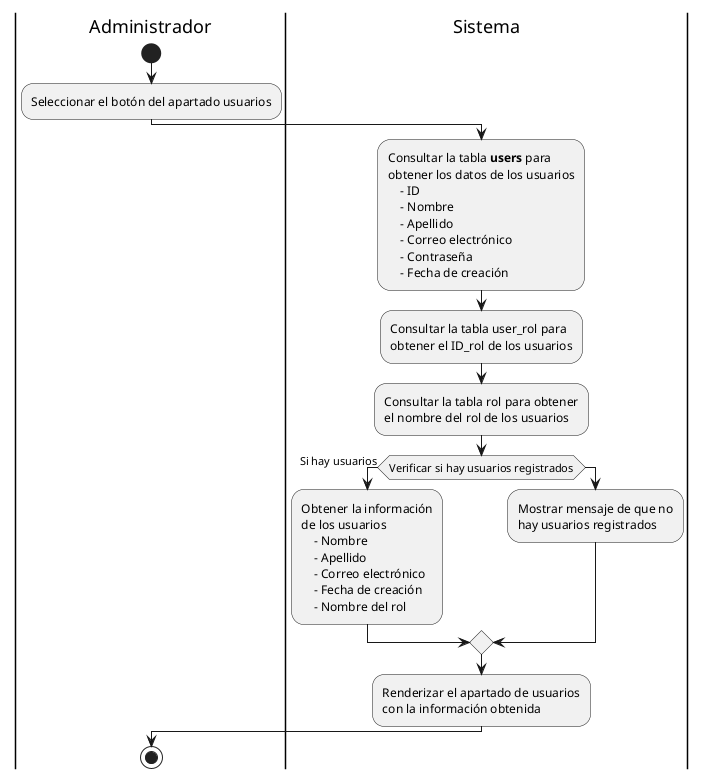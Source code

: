 @startuml

|Administrador|
start
:Seleccionar el botón del apartado usuarios;

|Sistema|
:Consultar la tabla **users** para 
obtener los datos de los usuarios
    - ID
    - Nombre
    - Apellido
    - Correo electrónico
    - Contraseña
    - Fecha de creación;

:Consultar la tabla user_rol para 
obtener el ID_rol de los usuarios;
:Consultar la tabla rol para obtener 
el nombre del rol de los usuarios;

if(Verificar si hay usuarios registrados) then (Si hay usuarios)
    :Obtener la información 
    de los usuarios
        - Nombre
        - Apellido
        - Correo electrónico
        - Fecha de creación
        - Nombre del rol;
else
    :Mostrar mensaje de que no 
    hay usuarios registrados;
endif

:Renderizar el apartado de usuarios 
con la información obtenida;

|Administrador|
stop

@enduml